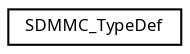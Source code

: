 digraph "Graphical Class Hierarchy"
{
  edge [fontname="Sans",fontsize="8",labelfontname="Sans",labelfontsize="8"];
  node [fontname="Sans",fontsize="8",shape=record];
  rankdir="LR";
  Node1 [label="SDMMC_TypeDef",height=0.2,width=0.4,color="black", fillcolor="white", style="filled",URL="$struct_s_d_m_m_c___type_def.html",tooltip="SD host Interface. "];
}
